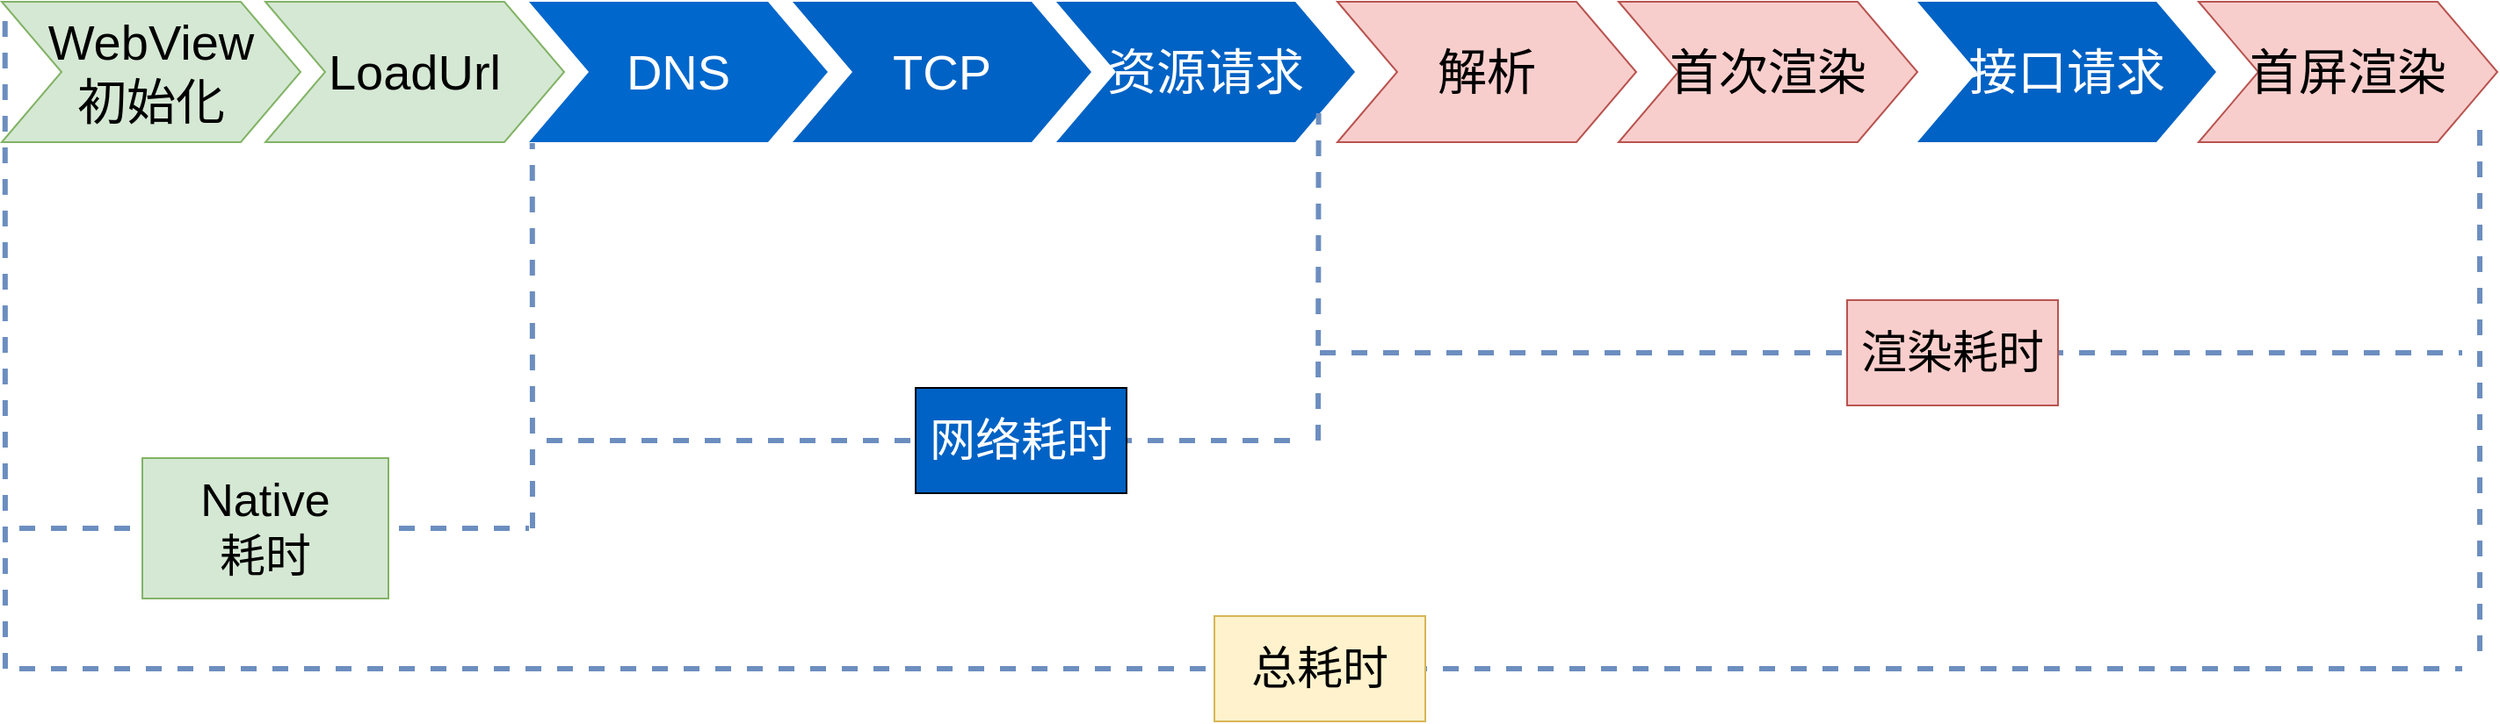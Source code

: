 <mxfile version="17.1.3" type="github">
  <diagram name="Page-1" id="d9b1e647-80fa-b4a2-5024-87a742678bcc">
    <mxGraphModel dx="1577" dy="983" grid="1" gridSize="10" guides="1" tooltips="1" connect="1" arrows="1" fold="1" page="1" pageScale="1" pageWidth="1100" pageHeight="850" background="none" math="0" shadow="0">
      <root>
        <mxCell id="0" />
        <mxCell id="1" parent="0" />
        <mxCell id="57fe6abec08f04cb-1" value="WebView&lt;br&gt;初始化" style="shape=step;whiteSpace=wrap;html=1;fontSize=28;fillColor=#d5e8d4;strokeColor=#82b366;" parent="1" vertex="1">
          <mxGeometry x="90" y="180" width="170" height="80" as="geometry" />
        </mxCell>
        <mxCell id="57fe6abec08f04cb-2" value="LoadUrl" style="shape=step;whiteSpace=wrap;html=1;fontSize=28;fillColor=#d5e8d4;strokeColor=#82b366;" parent="1" vertex="1">
          <mxGeometry x="240" y="180" width="170" height="80" as="geometry" />
        </mxCell>
        <mxCell id="57fe6abec08f04cb-3" value="DNS" style="shape=step;whiteSpace=wrap;html=1;fontSize=28;fillColor=#0067CC;fontColor=#FFFFFF;strokeColor=none;" parent="1" vertex="1">
          <mxGeometry x="390" y="180" width="170" height="80" as="geometry" />
        </mxCell>
        <mxCell id="57fe6abec08f04cb-4" value="TCP" style="shape=step;whiteSpace=wrap;html=1;fontSize=28;fillColor=#0062C4;fontColor=#FFFFFF;strokeColor=none;" parent="1" vertex="1">
          <mxGeometry x="540" y="180" width="170" height="80" as="geometry" />
        </mxCell>
        <mxCell id="57fe6abec08f04cb-5" value="资源请求" style="shape=step;whiteSpace=wrap;html=1;fontSize=28;fillColor=#0062C4;fontColor=#FFFFFF;strokeColor=none;" parent="1" vertex="1">
          <mxGeometry x="690" y="180" width="170" height="80" as="geometry" />
        </mxCell>
        <mxCell id="urNTPmYLF7qrJtSu_KFi-2" value="解析" style="shape=step;whiteSpace=wrap;html=1;fontSize=28;fillColor=#f8cecc;strokeColor=#b85450;" parent="1" vertex="1">
          <mxGeometry x="850" y="180" width="170" height="80" as="geometry" />
        </mxCell>
        <mxCell id="urNTPmYLF7qrJtSu_KFi-3" value="首次渲染" style="shape=step;whiteSpace=wrap;html=1;fontSize=28;fillColor=#f8cecc;strokeColor=#b85450;" parent="1" vertex="1">
          <mxGeometry x="1010" y="180" width="170" height="80" as="geometry" />
        </mxCell>
        <mxCell id="urNTPmYLF7qrJtSu_KFi-5" value="" style="endArrow=none;dashed=1;html=1;rounded=0;entryX=0.011;entryY=0.043;entryDx=0;entryDy=0;entryPerimeter=0;fillColor=#dae8fc;strokeColor=#6c8ebf;strokeWidth=3;" parent="1" target="57fe6abec08f04cb-1" edge="1">
          <mxGeometry width="50" height="50" relative="1" as="geometry">
            <mxPoint x="92" y="560" as="sourcePoint" />
            <mxPoint x="110" y="290" as="targetPoint" />
          </mxGeometry>
        </mxCell>
        <mxCell id="urNTPmYLF7qrJtSu_KFi-7" value="" style="endArrow=none;dashed=1;html=1;rounded=0;strokeWidth=3;entryX=0.011;entryY=1.007;entryDx=0;entryDy=0;entryPerimeter=0;fillColor=#dae8fc;strokeColor=#6c8ebf;" parent="1" target="57fe6abec08f04cb-3" edge="1">
          <mxGeometry width="50" height="50" relative="1" as="geometry">
            <mxPoint x="392" y="480" as="sourcePoint" />
            <mxPoint x="390" y="320" as="targetPoint" />
          </mxGeometry>
        </mxCell>
        <mxCell id="urNTPmYLF7qrJtSu_KFi-8" value="" style="endArrow=none;dashed=1;html=1;rounded=0;strokeWidth=3;fillColor=#dae8fc;strokeColor=#6c8ebf;" parent="1" edge="1">
          <mxGeometry width="50" height="50" relative="1" as="geometry">
            <mxPoint x="100" y="480" as="sourcePoint" />
            <mxPoint x="390" y="480" as="targetPoint" />
          </mxGeometry>
        </mxCell>
        <mxCell id="urNTPmYLF7qrJtSu_KFi-9" value="&lt;font style=&quot;font-size: 26px&quot;&gt;Native&lt;br&gt;耗时&lt;/font&gt;" style="rounded=0;whiteSpace=wrap;html=1;fillColor=#d5e8d4;strokeColor=#82b366;" parent="1" vertex="1">
          <mxGeometry x="170" y="440" width="140" height="80" as="geometry" />
        </mxCell>
        <mxCell id="urNTPmYLF7qrJtSu_KFi-10" value="" style="endArrow=none;dashed=1;html=1;rounded=0;fontSize=26;strokeWidth=3;entryX=0.818;entryY=1.043;entryDx=0;entryDy=0;entryPerimeter=0;fillColor=#dae8fc;strokeColor=#6c8ebf;" parent="1" edge="1">
          <mxGeometry width="50" height="50" relative="1" as="geometry">
            <mxPoint x="839" y="430" as="sourcePoint" />
            <mxPoint x="839.29" y="243.44" as="targetPoint" />
          </mxGeometry>
        </mxCell>
        <mxCell id="urNTPmYLF7qrJtSu_KFi-11" value="" style="endArrow=none;dashed=1;html=1;rounded=0;fontSize=26;strokeWidth=3;entryX=0.818;entryY=1.043;entryDx=0;entryDy=0;entryPerimeter=0;fillColor=#dae8fc;strokeColor=#6c8ebf;" parent="1" edge="1">
          <mxGeometry width="50" height="50" relative="1" as="geometry">
            <mxPoint x="1500" y="550" as="sourcePoint" />
            <mxPoint x="1500" y="250.0" as="targetPoint" />
          </mxGeometry>
        </mxCell>
        <mxCell id="urNTPmYLF7qrJtSu_KFi-12" value="" style="endArrow=none;dashed=1;html=1;rounded=0;fontSize=26;strokeWidth=3;fillColor=#dae8fc;strokeColor=#6c8ebf;" parent="1" edge="1">
          <mxGeometry width="50" height="50" relative="1" as="geometry">
            <mxPoint x="400" y="430" as="sourcePoint" />
            <mxPoint x="830" y="430" as="targetPoint" />
          </mxGeometry>
        </mxCell>
        <mxCell id="urNTPmYLF7qrJtSu_KFi-13" value="&lt;font color=&quot;#ffffff&quot;&gt;网络耗时&lt;/font&gt;" style="rounded=0;whiteSpace=wrap;html=1;fontSize=26;fillColor=#0062C4;" parent="1" vertex="1">
          <mxGeometry x="610" y="400" width="120" height="60" as="geometry" />
        </mxCell>
        <mxCell id="urNTPmYLF7qrJtSu_KFi-14" value="" style="endArrow=none;dashed=1;html=1;rounded=0;fontSize=26;fontColor=#FFFFFF;strokeWidth=3;fillColor=#dae8fc;strokeColor=#6c8ebf;" parent="1" edge="1">
          <mxGeometry width="50" height="50" relative="1" as="geometry">
            <mxPoint x="840" y="380" as="sourcePoint" />
            <mxPoint x="1490" y="380" as="targetPoint" />
          </mxGeometry>
        </mxCell>
        <mxCell id="urNTPmYLF7qrJtSu_KFi-15" value="渲染耗时" style="rounded=0;whiteSpace=wrap;html=1;fontSize=26;fillColor=#f8cecc;strokeColor=#b85450;" parent="1" vertex="1">
          <mxGeometry x="1140" y="350" width="120" height="60" as="geometry" />
        </mxCell>
        <mxCell id="urNTPmYLF7qrJtSu_KFi-16" value="" style="endArrow=none;dashed=1;html=1;rounded=0;fontSize=26;fontColor=#FFFFFF;strokeWidth=3;fillColor=#dae8fc;strokeColor=#6c8ebf;" parent="1" edge="1">
          <mxGeometry width="50" height="50" relative="1" as="geometry">
            <mxPoint x="100" y="560" as="sourcePoint" />
            <mxPoint x="1490" y="560" as="targetPoint" />
          </mxGeometry>
        </mxCell>
        <mxCell id="urNTPmYLF7qrJtSu_KFi-17" value="总耗时" style="rounded=0;whiteSpace=wrap;html=1;fontSize=26;fillColor=#fff2cc;strokeColor=#d6b656;" parent="1" vertex="1">
          <mxGeometry x="780" y="530" width="120" height="60" as="geometry" />
        </mxCell>
        <mxCell id="urNTPmYLF7qrJtSu_KFi-18" value="接口请求" style="shape=step;whiteSpace=wrap;html=1;fontSize=28;fillColor=#0062C4;fontColor=#FFFFFF;strokeColor=none;" parent="1" vertex="1">
          <mxGeometry x="1180" y="180" width="170" height="80" as="geometry" />
        </mxCell>
        <mxCell id="NKzH_xDEJhhQY15b5Q0Q-1" value="首屏渲染" style="shape=step;whiteSpace=wrap;html=1;fontSize=28;fillColor=#f8cecc;strokeColor=#b85450;" vertex="1" parent="1">
          <mxGeometry x="1340" y="180" width="170" height="80" as="geometry" />
        </mxCell>
      </root>
    </mxGraphModel>
  </diagram>
</mxfile>

